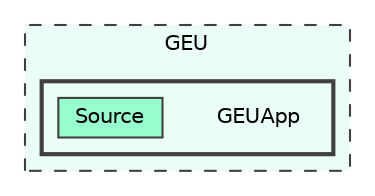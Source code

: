digraph "C:/GEU/GEUApp"
{
 // LATEX_PDF_SIZE
  bgcolor="transparent";
  edge [fontname=Helvetica,fontsize=10,labelfontname=Helvetica,labelfontsize=10];
  node [fontname=Helvetica,fontsize=10,shape=box,height=0.2,width=0.4];
  compound=true
  subgraph clusterdir_a85d0d78e2eb84ff9365cb4c4d12fb89 {
    graph [ bgcolor="#ebfef5", pencolor="grey25", label="GEU", fontname=Helvetica,fontsize=10 style="filled,dashed", URL="dir_a85d0d78e2eb84ff9365cb4c4d12fb89.html",tooltip=""]
  subgraph clusterdir_bd246592b309cf81b2bdfbcd10ccc68f {
    graph [ bgcolor="#ebfef5", pencolor="grey25", label="", fontname=Helvetica,fontsize=10 style="filled,bold", URL="dir_bd246592b309cf81b2bdfbcd10ccc68f.html",tooltip=""]
    dir_bd246592b309cf81b2bdfbcd10ccc68f [shape=plaintext, label="GEUApp"];
  dir_f2ac7c6e4501a428e303b82d0f866b72 [label="Source", fillcolor="#98fdce", color="grey25", style="filled", URL="dir_f2ac7c6e4501a428e303b82d0f866b72.html",tooltip=""];
  }
  }
}
